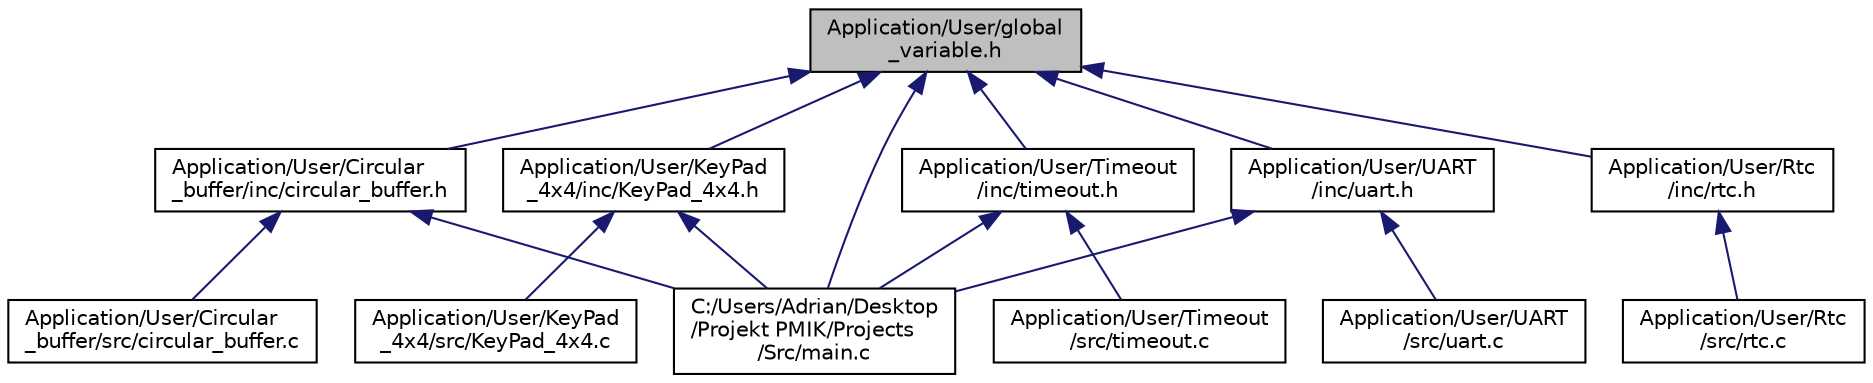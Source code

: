 digraph "Application/User/global_variable.h"
{
  edge [fontname="Helvetica",fontsize="10",labelfontname="Helvetica",labelfontsize="10"];
  node [fontname="Helvetica",fontsize="10",shape=record];
  Node5 [label="Application/User/global\l_variable.h",height=0.2,width=0.4,color="black", fillcolor="grey75", style="filled", fontcolor="black"];
  Node5 -> Node6 [dir="back",color="midnightblue",fontsize="10",style="solid",fontname="Helvetica"];
  Node6 [label="C:/Users/Adrian/Desktop\l/Projekt PMIK/Projects\l/Src/main.c",height=0.2,width=0.4,color="black", fillcolor="white", style="filled",URL="$main_8c.html",tooltip=": Main program body "];
  Node5 -> Node7 [dir="back",color="midnightblue",fontsize="10",style="solid",fontname="Helvetica"];
  Node7 [label="Application/User/Circular\l_buffer/inc/circular_buffer.h",height=0.2,width=0.4,color="black", fillcolor="white", style="filled",URL="$circular__buffer_8h.html",tooltip="this header file will contain all required function definitions to circular_buffer.c "];
  Node7 -> Node8 [dir="back",color="midnightblue",fontsize="10",style="solid",fontname="Helvetica"];
  Node8 [label="Application/User/Circular\l_buffer/src/circular_buffer.c",height=0.2,width=0.4,color="black", fillcolor="white", style="filled",URL="$circular__buffer_8c.html"];
  Node7 -> Node6 [dir="back",color="midnightblue",fontsize="10",style="solid",fontname="Helvetica"];
  Node5 -> Node9 [dir="back",color="midnightblue",fontsize="10",style="solid",fontname="Helvetica"];
  Node9 [label="Application/User/KeyPad\l_4x4/inc/KeyPad_4x4.h",height=0.2,width=0.4,color="black", fillcolor="white", style="filled",URL="$_key_pad__4x4_8h.html"];
  Node9 -> Node10 [dir="back",color="midnightblue",fontsize="10",style="solid",fontname="Helvetica"];
  Node10 [label="Application/User/KeyPad\l_4x4/src/KeyPad_4x4.c",height=0.2,width=0.4,color="black", fillcolor="white", style="filled",URL="$_key_pad__4x4_8c.html"];
  Node9 -> Node6 [dir="back",color="midnightblue",fontsize="10",style="solid",fontname="Helvetica"];
  Node5 -> Node11 [dir="back",color="midnightblue",fontsize="10",style="solid",fontname="Helvetica"];
  Node11 [label="Application/User/Rtc\l/inc/rtc.h",height=0.2,width=0.4,color="black", fillcolor="white", style="filled",URL="$rtc_8h.html"];
  Node11 -> Node12 [dir="back",color="midnightblue",fontsize="10",style="solid",fontname="Helvetica"];
  Node12 [label="Application/User/Rtc\l/src/rtc.c",height=0.2,width=0.4,color="black", fillcolor="white", style="filled",URL="$rtc_8c.html"];
  Node5 -> Node13 [dir="back",color="midnightblue",fontsize="10",style="solid",fontname="Helvetica"];
  Node13 [label="Application/User/Timeout\l/inc/timeout.h",height=0.2,width=0.4,color="black", fillcolor="white", style="filled",URL="$timeout_8h.html"];
  Node13 -> Node14 [dir="back",color="midnightblue",fontsize="10",style="solid",fontname="Helvetica"];
  Node14 [label="Application/User/Timeout\l/src/timeout.c",height=0.2,width=0.4,color="black", fillcolor="white", style="filled",URL="$timeout_8c.html"];
  Node13 -> Node6 [dir="back",color="midnightblue",fontsize="10",style="solid",fontname="Helvetica"];
  Node5 -> Node15 [dir="back",color="midnightblue",fontsize="10",style="solid",fontname="Helvetica"];
  Node15 [label="Application/User/UART\l/inc/uart.h",height=0.2,width=0.4,color="black", fillcolor="white", style="filled",URL="$uart_8h.html"];
  Node15 -> Node16 [dir="back",color="midnightblue",fontsize="10",style="solid",fontname="Helvetica"];
  Node16 [label="Application/User/UART\l/src/uart.c",height=0.2,width=0.4,color="black", fillcolor="white", style="filled",URL="$uart_8c.html"];
  Node15 -> Node6 [dir="back",color="midnightblue",fontsize="10",style="solid",fontname="Helvetica"];
}
